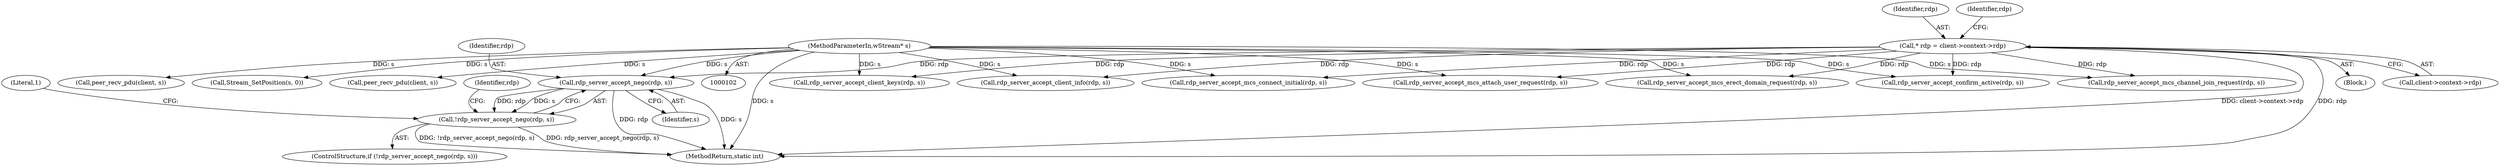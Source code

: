 digraph "0_FreeRDP_0773bb9303d24473fe1185d85a424dfe159aff53_0@pointer" {
"1000129" [label="(Call,rdp_server_accept_nego(rdp, s))"];
"1000114" [label="(Call,* rdp = client->context->rdp)"];
"1000104" [label="(MethodParameterIn,wStream* s)"];
"1000128" [label="(Call,!rdp_server_accept_nego(rdp, s))"];
"1000327" [label="(MethodReturn,static int)"];
"1000296" [label="(Call,Stream_SetPosition(s, 0))"];
"1000228" [label="(Call,rdp_server_accept_mcs_attach_user_request(rdp, s))"];
"1000115" [label="(Identifier,rdp)"];
"1000123" [label="(Identifier,rdp)"];
"1000300" [label="(Call,peer_recv_pdu(client, s))"];
"1000129" [label="(Call,rdp_server_accept_nego(rdp, s))"];
"1000270" [label="(Call,rdp_server_accept_client_info(rdp, s))"];
"1000106" [label="(Block,)"];
"1000131" [label="(Identifier,s)"];
"1000134" [label="(Literal,1)"];
"1000104" [label="(MethodParameterIn,wStream* s)"];
"1000128" [label="(Call,!rdp_server_accept_nego(rdp, s))"];
"1000292" [label="(Call,rdp_server_accept_confirm_active(rdp, s))"];
"1000238" [label="(Call,rdp_server_accept_mcs_channel_join_request(rdp, s))"];
"1000116" [label="(Call,client->context->rdp)"];
"1000139" [label="(Identifier,rdp)"];
"1000127" [label="(ControlStructure,if (!rdp_server_accept_nego(rdp, s)))"];
"1000307" [label="(Call,peer_recv_pdu(client, s))"];
"1000114" [label="(Call,* rdp = client->context->rdp)"];
"1000255" [label="(Call,rdp_server_accept_client_keys(rdp, s))"];
"1000130" [label="(Identifier,rdp)"];
"1000208" [label="(Call,rdp_server_accept_mcs_connect_initial(rdp, s))"];
"1000218" [label="(Call,rdp_server_accept_mcs_erect_domain_request(rdp, s))"];
"1000129" -> "1000128"  [label="AST: "];
"1000129" -> "1000131"  [label="CFG: "];
"1000130" -> "1000129"  [label="AST: "];
"1000131" -> "1000129"  [label="AST: "];
"1000128" -> "1000129"  [label="CFG: "];
"1000129" -> "1000327"  [label="DDG: rdp"];
"1000129" -> "1000327"  [label="DDG: s"];
"1000129" -> "1000128"  [label="DDG: rdp"];
"1000129" -> "1000128"  [label="DDG: s"];
"1000114" -> "1000129"  [label="DDG: rdp"];
"1000104" -> "1000129"  [label="DDG: s"];
"1000114" -> "1000106"  [label="AST: "];
"1000114" -> "1000116"  [label="CFG: "];
"1000115" -> "1000114"  [label="AST: "];
"1000116" -> "1000114"  [label="AST: "];
"1000123" -> "1000114"  [label="CFG: "];
"1000114" -> "1000327"  [label="DDG: rdp"];
"1000114" -> "1000327"  [label="DDG: client->context->rdp"];
"1000114" -> "1000208"  [label="DDG: rdp"];
"1000114" -> "1000218"  [label="DDG: rdp"];
"1000114" -> "1000228"  [label="DDG: rdp"];
"1000114" -> "1000238"  [label="DDG: rdp"];
"1000114" -> "1000255"  [label="DDG: rdp"];
"1000114" -> "1000270"  [label="DDG: rdp"];
"1000114" -> "1000292"  [label="DDG: rdp"];
"1000104" -> "1000102"  [label="AST: "];
"1000104" -> "1000327"  [label="DDG: s"];
"1000104" -> "1000208"  [label="DDG: s"];
"1000104" -> "1000218"  [label="DDG: s"];
"1000104" -> "1000228"  [label="DDG: s"];
"1000104" -> "1000238"  [label="DDG: s"];
"1000104" -> "1000255"  [label="DDG: s"];
"1000104" -> "1000270"  [label="DDG: s"];
"1000104" -> "1000292"  [label="DDG: s"];
"1000104" -> "1000296"  [label="DDG: s"];
"1000104" -> "1000300"  [label="DDG: s"];
"1000104" -> "1000307"  [label="DDG: s"];
"1000128" -> "1000127"  [label="AST: "];
"1000134" -> "1000128"  [label="CFG: "];
"1000139" -> "1000128"  [label="CFG: "];
"1000128" -> "1000327"  [label="DDG: rdp_server_accept_nego(rdp, s)"];
"1000128" -> "1000327"  [label="DDG: !rdp_server_accept_nego(rdp, s)"];
}
